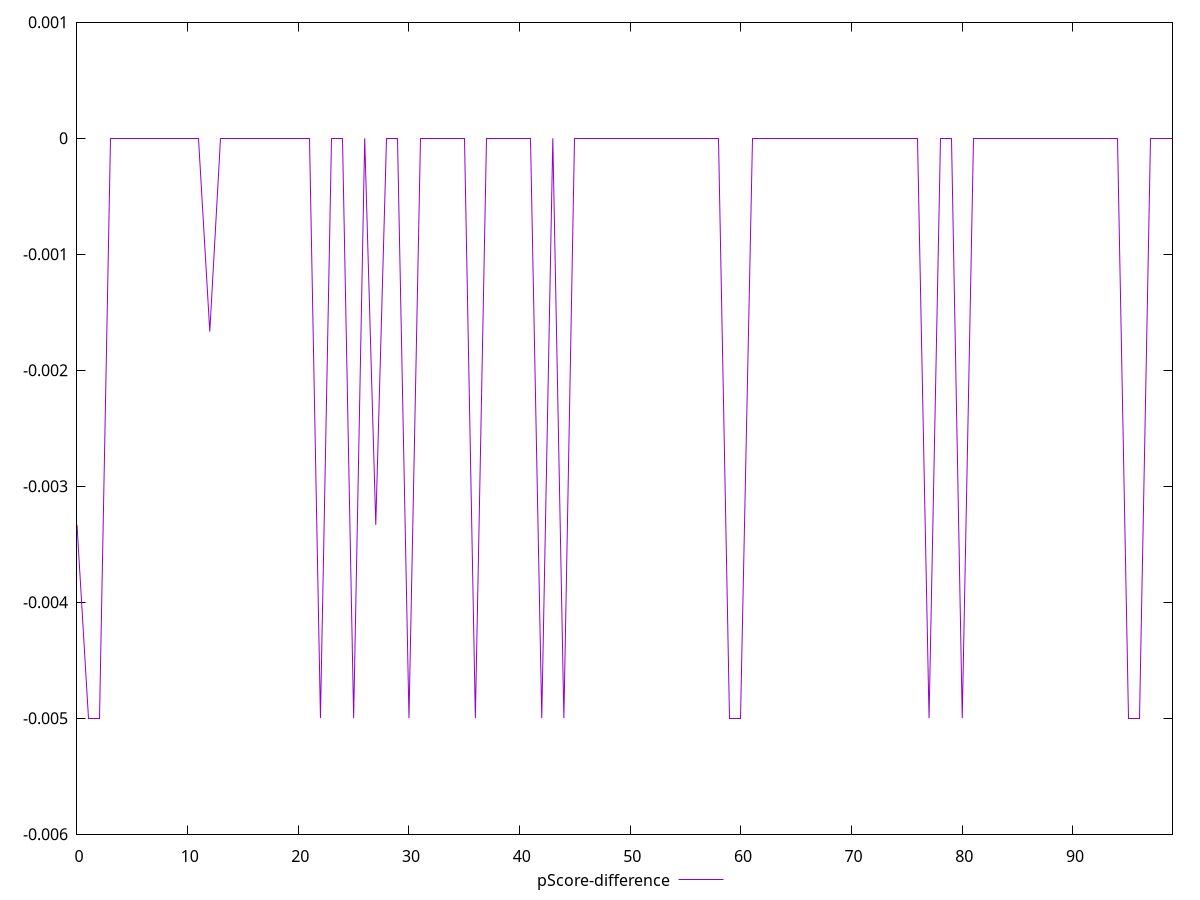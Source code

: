reset

$pScoreDifference <<EOF
0 -0.0033333333333334103
1 -0.0050000000000000044
2 -0.0050000000000000044
3 0
4 0
5 0
6 0
7 0
8 0
9 0
10 0
11 0
12 -0.0016666666666667052
13 0
14 0
15 0
16 0
17 0
18 0
19 0
20 0
21 0
22 -0.0050000000000000044
23 0
24 0
25 -0.0050000000000000044
26 0
27 -0.0033333333333332993
28 0
29 0
30 -0.0050000000000000044
31 0
32 0
33 0
34 0
35 0
36 -0.0050000000000000044
37 0
38 0
39 0
40 0
41 0
42 -0.0050000000000000044
43 0
44 -0.0050000000000000044
45 0
46 0
47 0
48 0
49 0
50 0
51 0
52 0
53 0
54 0
55 0
56 0
57 0
58 0
59 -0.0050000000000000044
60 -0.0050000000000000044
61 0
62 0
63 0
64 0
65 0
66 0
67 0
68 0
69 0
70 0
71 0
72 0
73 0
74 0
75 0
76 0
77 -0.0050000000000000044
78 0
79 0
80 -0.0050000000000000044
81 0
82 0
83 0
84 0
85 0
86 0
87 0
88 0
89 0
90 0
91 0
92 0
93 0
94 0
95 -0.0050000000000000044
96 -0.0050000000000000044
97 0
98 0
99 0
EOF

set key outside below
set xrange [0:99]
set yrange [-0.0060000000000000045:0.001]
set trange [-0.0060000000000000045:0.001]
set terminal svg size 640, 500 enhanced background rgb 'white'
set output "reports/report_00027_2021-02-24T12-40-31.850Z/unminified-javascript/samples/agenda/pScore-difference/values.svg"

plot $pScoreDifference title "pScore-difference" with line

reset
